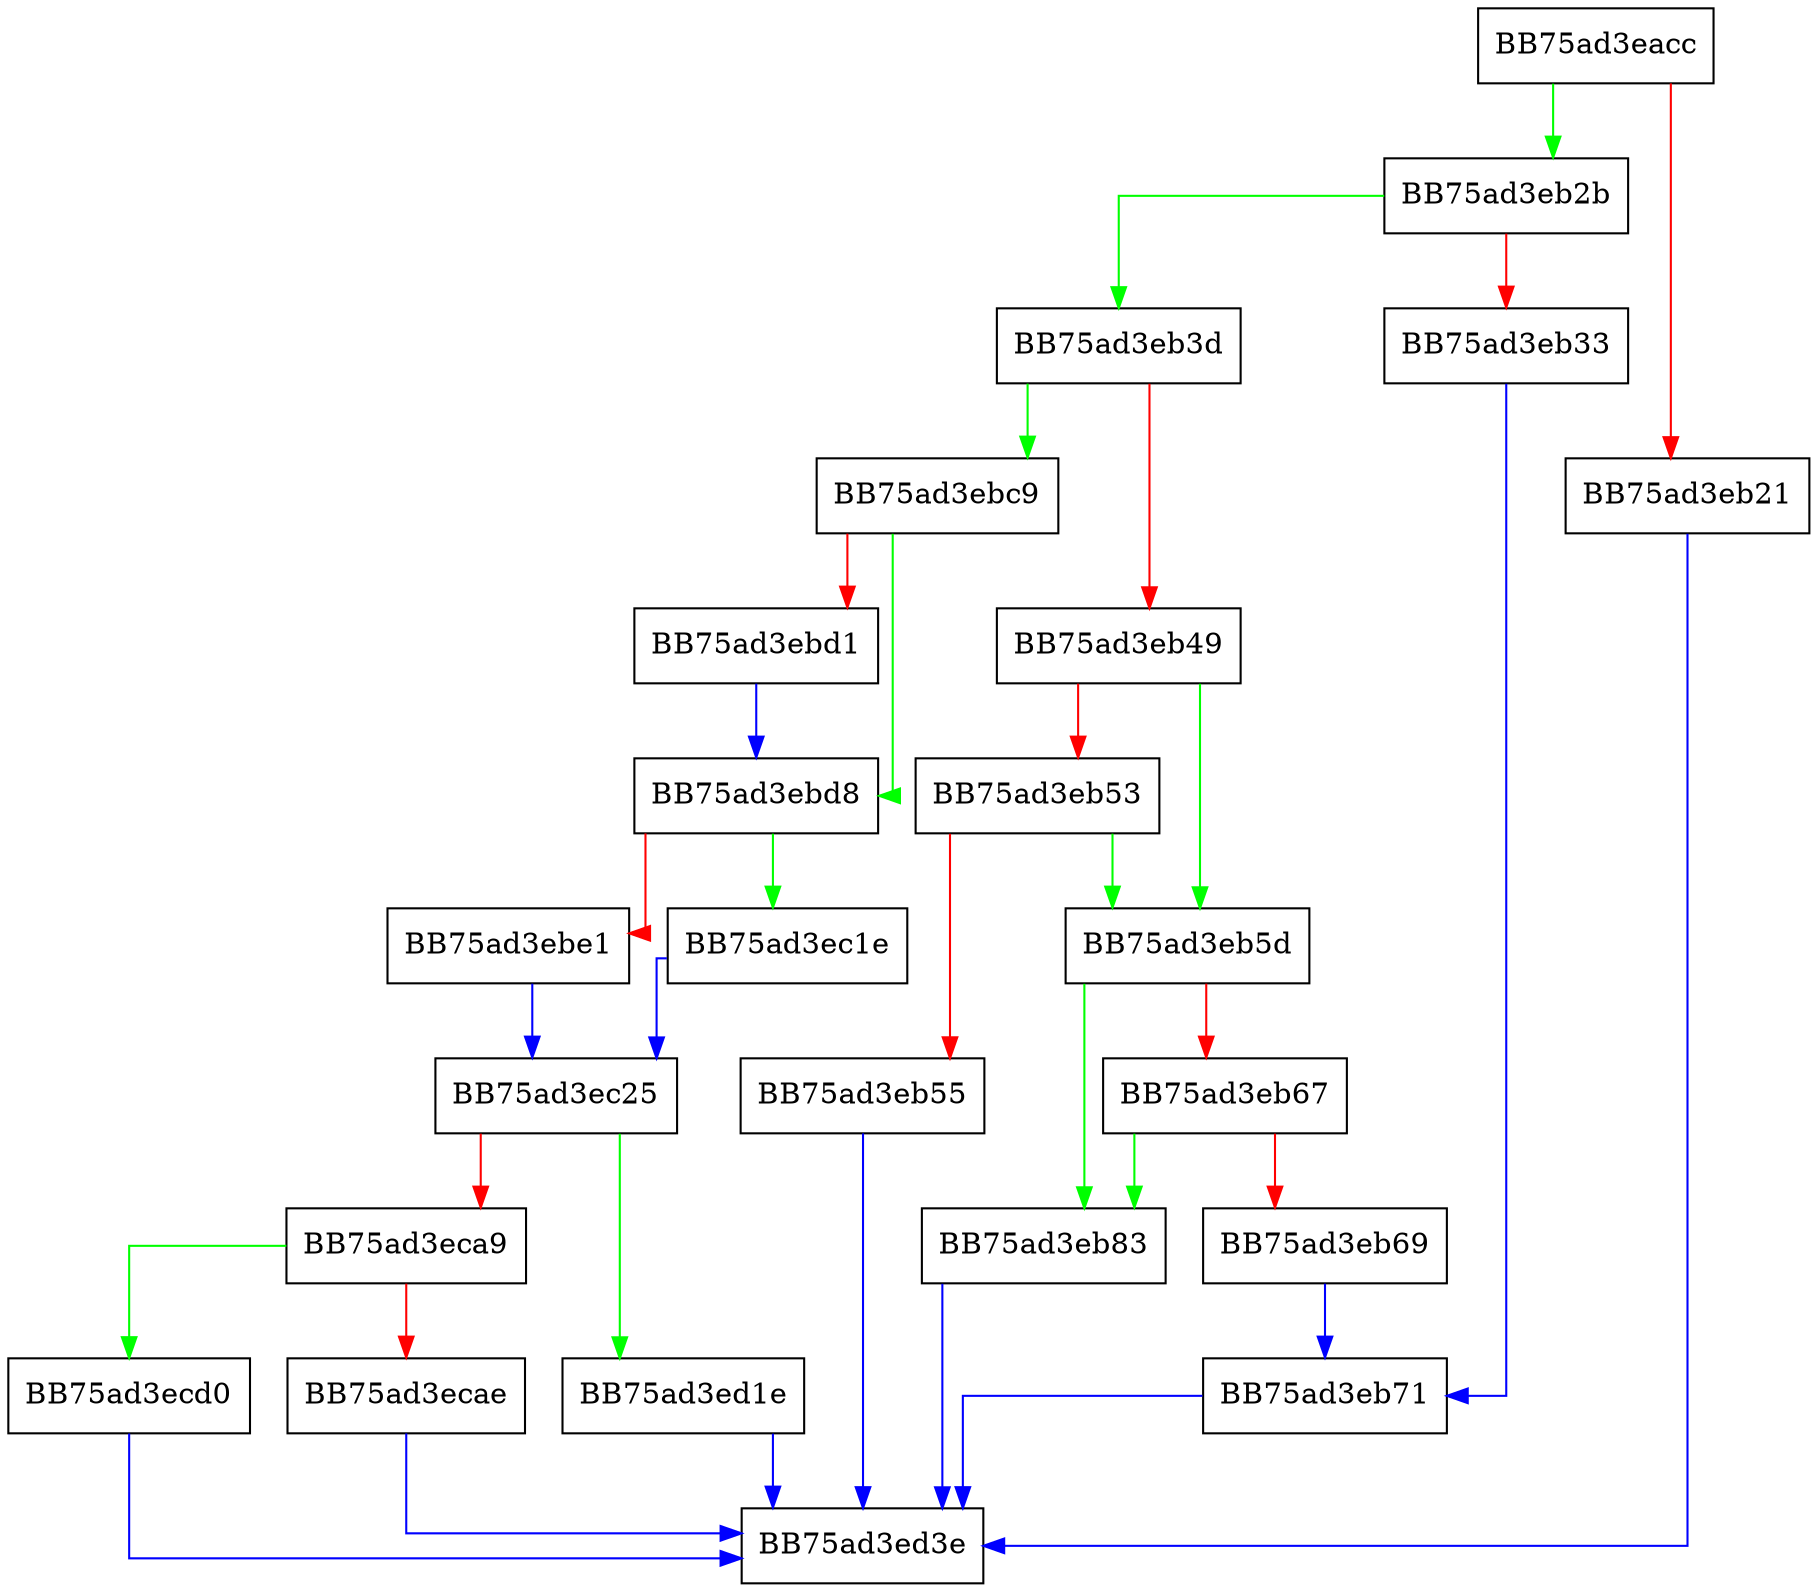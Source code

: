 digraph acos {
  node [shape="box"];
  graph [splines=ortho];
  BB75ad3eacc -> BB75ad3eb2b [color="green"];
  BB75ad3eacc -> BB75ad3eb21 [color="red"];
  BB75ad3eb21 -> BB75ad3ed3e [color="blue"];
  BB75ad3eb2b -> BB75ad3eb3d [color="green"];
  BB75ad3eb2b -> BB75ad3eb33 [color="red"];
  BB75ad3eb33 -> BB75ad3eb71 [color="blue"];
  BB75ad3eb3d -> BB75ad3ebc9 [color="green"];
  BB75ad3eb3d -> BB75ad3eb49 [color="red"];
  BB75ad3eb49 -> BB75ad3eb5d [color="green"];
  BB75ad3eb49 -> BB75ad3eb53 [color="red"];
  BB75ad3eb53 -> BB75ad3eb5d [color="green"];
  BB75ad3eb53 -> BB75ad3eb55 [color="red"];
  BB75ad3eb55 -> BB75ad3ed3e [color="blue"];
  BB75ad3eb5d -> BB75ad3eb83 [color="green"];
  BB75ad3eb5d -> BB75ad3eb67 [color="red"];
  BB75ad3eb67 -> BB75ad3eb83 [color="green"];
  BB75ad3eb67 -> BB75ad3eb69 [color="red"];
  BB75ad3eb69 -> BB75ad3eb71 [color="blue"];
  BB75ad3eb71 -> BB75ad3ed3e [color="blue"];
  BB75ad3eb83 -> BB75ad3ed3e [color="blue"];
  BB75ad3ebc9 -> BB75ad3ebd8 [color="green"];
  BB75ad3ebc9 -> BB75ad3ebd1 [color="red"];
  BB75ad3ebd1 -> BB75ad3ebd8 [color="blue"];
  BB75ad3ebd8 -> BB75ad3ec1e [color="green"];
  BB75ad3ebd8 -> BB75ad3ebe1 [color="red"];
  BB75ad3ebe1 -> BB75ad3ec25 [color="blue"];
  BB75ad3ec1e -> BB75ad3ec25 [color="blue"];
  BB75ad3ec25 -> BB75ad3ed1e [color="green"];
  BB75ad3ec25 -> BB75ad3eca9 [color="red"];
  BB75ad3eca9 -> BB75ad3ecd0 [color="green"];
  BB75ad3eca9 -> BB75ad3ecae [color="red"];
  BB75ad3ecae -> BB75ad3ed3e [color="blue"];
  BB75ad3ecd0 -> BB75ad3ed3e [color="blue"];
  BB75ad3ed1e -> BB75ad3ed3e [color="blue"];
}